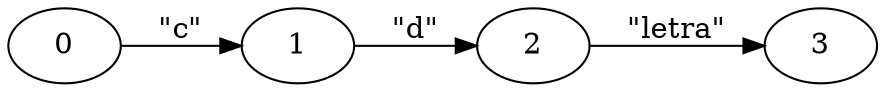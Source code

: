 digraph G { size ="30";
rankdir=LR;0 -> 1 [label="\"c\""];
1 -> 2 [label="\"d\""];
2 -> 3 [label="\"letra\""];
}